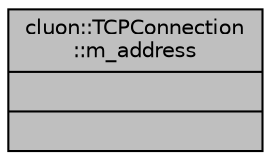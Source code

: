digraph "cluon::TCPConnection::m_address"
{
 // LATEX_PDF_SIZE
  edge [fontname="Helvetica",fontsize="10",labelfontname="Helvetica",labelfontsize="10"];
  node [fontname="Helvetica",fontsize="10",shape=record];
  Node1 [label="{cluon::TCPConnection\l::m_address\n||}",height=0.2,width=0.4,color="black", fillcolor="grey75", style="filled", fontcolor="black",tooltip=" "];
}
